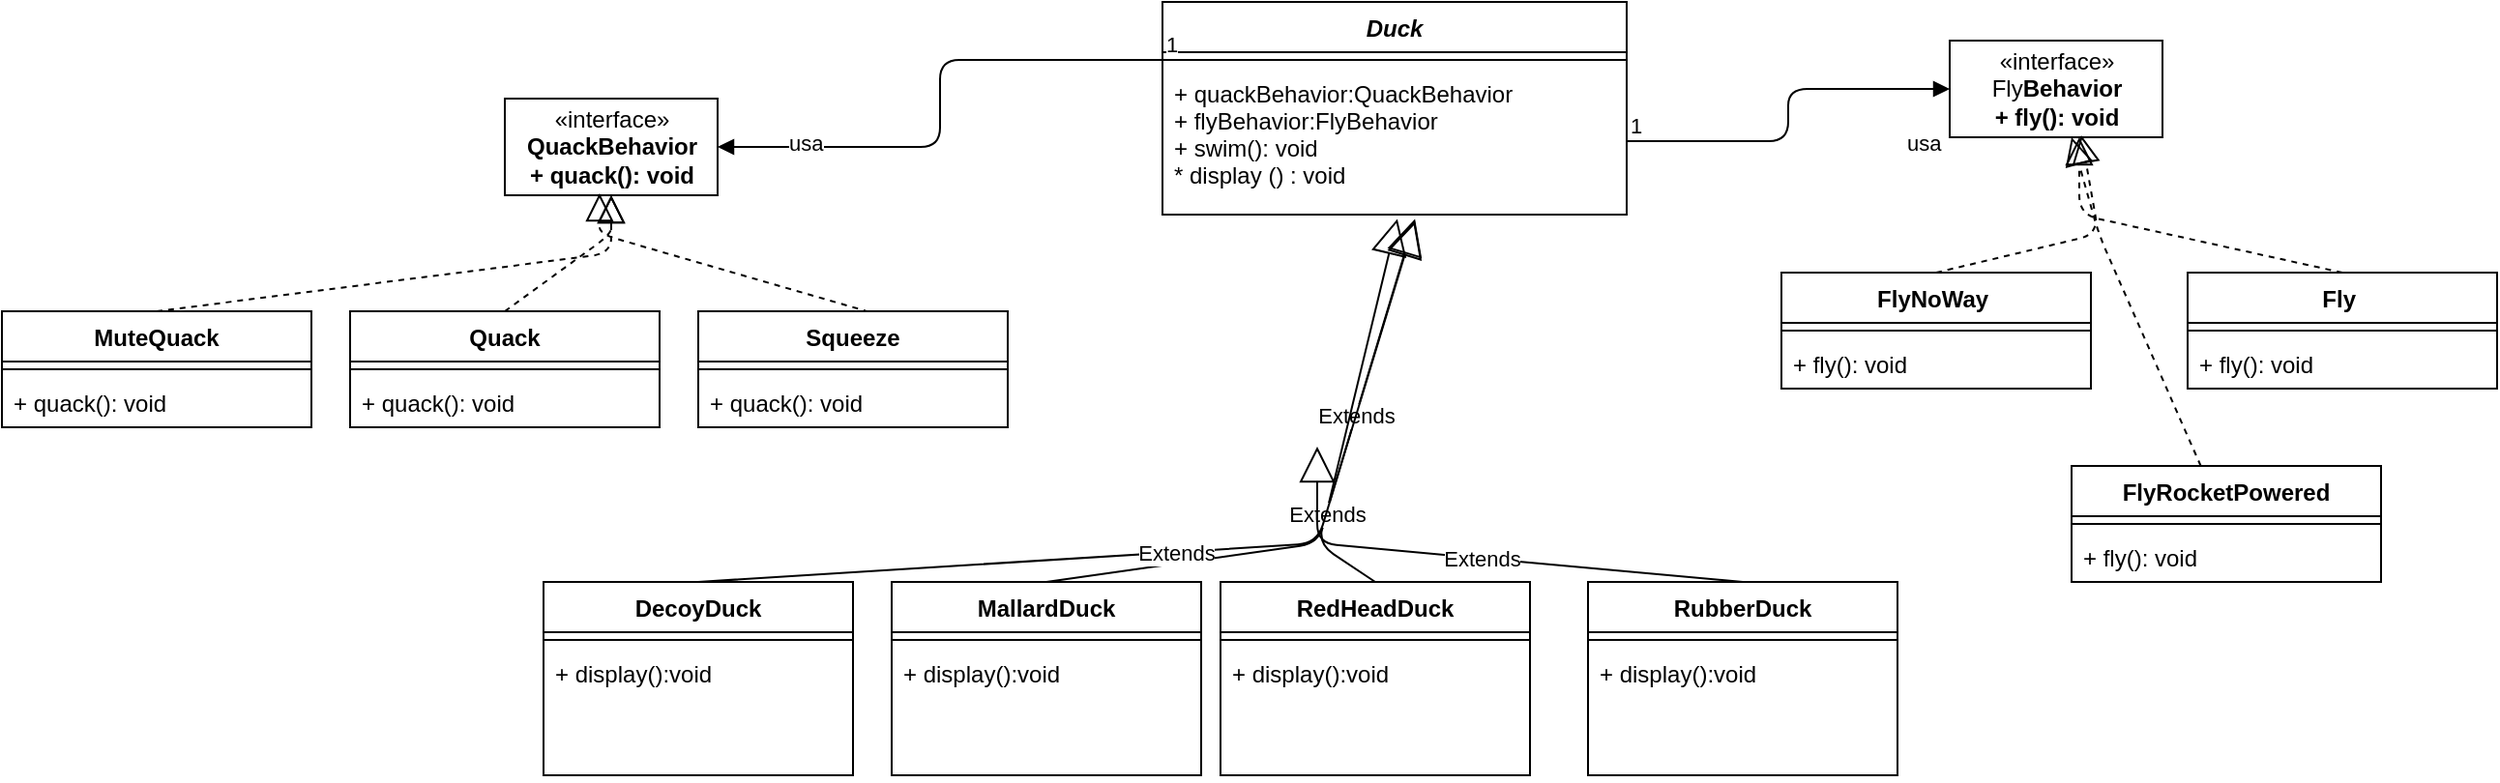 <mxfile version="14.5.7" type="github">
  <diagram id="5-xkITpOGKrupd-EuaRh" name="Page-1">
    <mxGraphModel dx="2500" dy="934" grid="1" gridSize="10" guides="1" tooltips="1" connect="1" arrows="1" fold="1" page="1" pageScale="1" pageWidth="827" pageHeight="1169" math="0" shadow="0">
      <root>
        <mxCell id="0" />
        <mxCell id="1" parent="0" />
        <mxCell id="qiTRn7ngpdfvdMaWO7n8-5" value="Duck" style="swimlane;fontStyle=3;align=center;verticalAlign=top;childLayout=stackLayout;horizontal=1;startSize=26;horizontalStack=0;resizeParent=1;resizeParentMax=0;resizeLast=0;collapsible=1;marginBottom=0;" vertex="1" parent="1">
          <mxGeometry x="310" y="120" width="240" height="110" as="geometry" />
        </mxCell>
        <mxCell id="qiTRn7ngpdfvdMaWO7n8-7" value="" style="line;strokeWidth=1;fillColor=none;align=left;verticalAlign=middle;spacingTop=-1;spacingLeft=3;spacingRight=3;rotatable=0;labelPosition=right;points=[];portConstraint=eastwest;" vertex="1" parent="qiTRn7ngpdfvdMaWO7n8-5">
          <mxGeometry y="26" width="240" height="8" as="geometry" />
        </mxCell>
        <mxCell id="qiTRn7ngpdfvdMaWO7n8-8" value="+ quackBehavior:QuackBehavior&#xa;+ flyBehavior:FlyBehavior&#xa;+ swim(): void&#xa;* display () : void" style="text;strokeColor=none;fillColor=none;align=left;verticalAlign=top;spacingLeft=4;spacingRight=4;overflow=hidden;rotatable=0;points=[[0,0.5],[1,0.5]];portConstraint=eastwest;fontStyle=0" vertex="1" parent="qiTRn7ngpdfvdMaWO7n8-5">
          <mxGeometry y="34" width="240" height="76" as="geometry" />
        </mxCell>
        <mxCell id="qiTRn7ngpdfvdMaWO7n8-9" value="MallardDuck" style="swimlane;fontStyle=1;align=center;verticalAlign=top;childLayout=stackLayout;horizontal=1;startSize=26;horizontalStack=0;resizeParent=1;resizeParentMax=0;resizeLast=0;collapsible=1;marginBottom=0;" vertex="1" parent="1">
          <mxGeometry x="170" y="420" width="160" height="100" as="geometry" />
        </mxCell>
        <mxCell id="qiTRn7ngpdfvdMaWO7n8-10" value="" style="line;strokeWidth=1;fillColor=none;align=left;verticalAlign=middle;spacingTop=-1;spacingLeft=3;spacingRight=3;rotatable=0;labelPosition=right;points=[];portConstraint=eastwest;" vertex="1" parent="qiTRn7ngpdfvdMaWO7n8-9">
          <mxGeometry y="26" width="160" height="8" as="geometry" />
        </mxCell>
        <mxCell id="qiTRn7ngpdfvdMaWO7n8-11" value="+ display():void&#xa;" style="text;strokeColor=none;fillColor=none;align=left;verticalAlign=top;spacingLeft=4;spacingRight=4;overflow=hidden;rotatable=0;points=[[0,0.5],[1,0.5]];portConstraint=eastwest;fontStyle=0" vertex="1" parent="qiTRn7ngpdfvdMaWO7n8-9">
          <mxGeometry y="34" width="160" height="66" as="geometry" />
        </mxCell>
        <mxCell id="qiTRn7ngpdfvdMaWO7n8-12" value="RedHeadDuck" style="swimlane;fontStyle=1;align=center;verticalAlign=top;childLayout=stackLayout;horizontal=1;startSize=26;horizontalStack=0;resizeParent=1;resizeParentMax=0;resizeLast=0;collapsible=1;marginBottom=0;" vertex="1" parent="1">
          <mxGeometry x="340" y="420" width="160" height="100" as="geometry" />
        </mxCell>
        <mxCell id="qiTRn7ngpdfvdMaWO7n8-13" value="" style="line;strokeWidth=1;fillColor=none;align=left;verticalAlign=middle;spacingTop=-1;spacingLeft=3;spacingRight=3;rotatable=0;labelPosition=right;points=[];portConstraint=eastwest;" vertex="1" parent="qiTRn7ngpdfvdMaWO7n8-12">
          <mxGeometry y="26" width="160" height="8" as="geometry" />
        </mxCell>
        <mxCell id="qiTRn7ngpdfvdMaWO7n8-14" value="+ display():void&#xa;" style="text;strokeColor=none;fillColor=none;align=left;verticalAlign=top;spacingLeft=4;spacingRight=4;overflow=hidden;rotatable=0;points=[[0,0.5],[1,0.5]];portConstraint=eastwest;fontStyle=0" vertex="1" parent="qiTRn7ngpdfvdMaWO7n8-12">
          <mxGeometry y="34" width="160" height="66" as="geometry" />
        </mxCell>
        <mxCell id="qiTRn7ngpdfvdMaWO7n8-15" value="Extends" style="endArrow=block;endSize=16;endFill=0;html=1;entryX=0.544;entryY=1.03;entryDx=0;entryDy=0;entryPerimeter=0;exitX=0.5;exitY=0;exitDx=0;exitDy=0;" edge="1" parent="1" source="qiTRn7ngpdfvdMaWO7n8-12" target="qiTRn7ngpdfvdMaWO7n8-8">
          <mxGeometry width="160" relative="1" as="geometry">
            <mxPoint x="330" y="410" as="sourcePoint" />
            <mxPoint x="490" y="410" as="targetPoint" />
            <Array as="points">
              <mxPoint x="390" y="400" />
            </Array>
          </mxGeometry>
        </mxCell>
        <mxCell id="qiTRn7ngpdfvdMaWO7n8-16" value="Extends" style="endArrow=block;endSize=16;endFill=0;html=1;entryX=0.506;entryY=1.03;entryDx=0;entryDy=0;entryPerimeter=0;exitX=0.5;exitY=0;exitDx=0;exitDy=0;" edge="1" parent="1" source="qiTRn7ngpdfvdMaWO7n8-9" target="qiTRn7ngpdfvdMaWO7n8-8">
          <mxGeometry width="160" relative="1" as="geometry">
            <mxPoint x="430" y="430" as="sourcePoint" />
            <mxPoint x="407.04" y="361.98" as="targetPoint" />
            <Array as="points">
              <mxPoint x="391" y="400" />
            </Array>
          </mxGeometry>
        </mxCell>
        <mxCell id="qiTRn7ngpdfvdMaWO7n8-17" value="RubberDuck" style="swimlane;fontStyle=1;align=center;verticalAlign=top;childLayout=stackLayout;horizontal=1;startSize=26;horizontalStack=0;resizeParent=1;resizeParentMax=0;resizeLast=0;collapsible=1;marginBottom=0;" vertex="1" parent="1">
          <mxGeometry x="530" y="420" width="160" height="100" as="geometry" />
        </mxCell>
        <mxCell id="qiTRn7ngpdfvdMaWO7n8-18" value="" style="line;strokeWidth=1;fillColor=none;align=left;verticalAlign=middle;spacingTop=-1;spacingLeft=3;spacingRight=3;rotatable=0;labelPosition=right;points=[];portConstraint=eastwest;" vertex="1" parent="qiTRn7ngpdfvdMaWO7n8-17">
          <mxGeometry y="26" width="160" height="8" as="geometry" />
        </mxCell>
        <mxCell id="qiTRn7ngpdfvdMaWO7n8-19" value="+ display():void&#xa;" style="text;strokeColor=none;fillColor=none;align=left;verticalAlign=top;spacingLeft=4;spacingRight=4;overflow=hidden;rotatable=0;points=[[0,0.5],[1,0.5]];portConstraint=eastwest;fontStyle=0" vertex="1" parent="qiTRn7ngpdfvdMaWO7n8-17">
          <mxGeometry y="34" width="160" height="66" as="geometry" />
        </mxCell>
        <mxCell id="qiTRn7ngpdfvdMaWO7n8-20" value="Extends" style="endArrow=block;endSize=16;endFill=0;html=1;exitX=0.5;exitY=0;exitDx=0;exitDy=0;" edge="1" parent="1" source="qiTRn7ngpdfvdMaWO7n8-17">
          <mxGeometry width="160" relative="1" as="geometry">
            <mxPoint x="430" y="430" as="sourcePoint" />
            <mxPoint x="390" y="350" as="targetPoint" />
            <Array as="points">
              <mxPoint x="390" y="400" />
            </Array>
          </mxGeometry>
        </mxCell>
        <mxCell id="qiTRn7ngpdfvdMaWO7n8-21" value="DecoyDuck" style="swimlane;fontStyle=1;align=center;verticalAlign=top;childLayout=stackLayout;horizontal=1;startSize=26;horizontalStack=0;resizeParent=1;resizeParentMax=0;resizeLast=0;collapsible=1;marginBottom=0;" vertex="1" parent="1">
          <mxGeometry x="-10" y="420" width="160" height="100" as="geometry" />
        </mxCell>
        <mxCell id="qiTRn7ngpdfvdMaWO7n8-22" value="" style="line;strokeWidth=1;fillColor=none;align=left;verticalAlign=middle;spacingTop=-1;spacingLeft=3;spacingRight=3;rotatable=0;labelPosition=right;points=[];portConstraint=eastwest;" vertex="1" parent="qiTRn7ngpdfvdMaWO7n8-21">
          <mxGeometry y="26" width="160" height="8" as="geometry" />
        </mxCell>
        <mxCell id="qiTRn7ngpdfvdMaWO7n8-23" value="+ display():void&#xa;" style="text;strokeColor=none;fillColor=none;align=left;verticalAlign=top;spacingLeft=4;spacingRight=4;overflow=hidden;rotatable=0;points=[[0,0.5],[1,0.5]];portConstraint=eastwest;fontStyle=0" vertex="1" parent="qiTRn7ngpdfvdMaWO7n8-21">
          <mxGeometry y="34" width="160" height="66" as="geometry" />
        </mxCell>
        <mxCell id="qiTRn7ngpdfvdMaWO7n8-24" value="Extends" style="endArrow=block;endSize=16;endFill=0;html=1;entryX=0.544;entryY=1.045;entryDx=0;entryDy=0;entryPerimeter=0;exitX=0.5;exitY=0;exitDx=0;exitDy=0;" edge="1" parent="1" source="qiTRn7ngpdfvdMaWO7n8-21" target="qiTRn7ngpdfvdMaWO7n8-8">
          <mxGeometry width="160" relative="1" as="geometry">
            <mxPoint x="70" y="408.02" as="sourcePoint" />
            <mxPoint x="210.96" y="340" as="targetPoint" />
            <Array as="points">
              <mxPoint x="390" y="400" />
            </Array>
          </mxGeometry>
        </mxCell>
        <mxCell id="qiTRn7ngpdfvdMaWO7n8-25" value="«interface»&lt;br&gt;&lt;b&gt;QuackBehavior&lt;br&gt;+ quack(): void&lt;br&gt;&lt;/b&gt;" style="html=1;" vertex="1" parent="1">
          <mxGeometry x="-30" y="170" width="110" height="50" as="geometry" />
        </mxCell>
        <mxCell id="qiTRn7ngpdfvdMaWO7n8-26" value="«interface»&lt;br&gt;Fly&lt;b&gt;Behavior&lt;br&gt;+ fly(): void&lt;br&gt;&lt;/b&gt;" style="html=1;" vertex="1" parent="1">
          <mxGeometry x="717" y="140" width="110" height="50" as="geometry" />
        </mxCell>
        <mxCell id="qiTRn7ngpdfvdMaWO7n8-40" value="" style="endArrow=block;dashed=1;endFill=0;endSize=12;html=1;entryX=0.5;entryY=1;entryDx=0;entryDy=0;movable=0;resizable=0;rotatable=0;deletable=0;editable=0;connectable=0;exitX=0.5;exitY=0;exitDx=0;exitDy=0;" edge="1" parent="1" source="qiTRn7ngpdfvdMaWO7n8-76" target="qiTRn7ngpdfvdMaWO7n8-25">
          <mxGeometry width="160" relative="1" as="geometry">
            <mxPoint x="690" y="300" as="sourcePoint" />
            <mxPoint x="386.99" y="91" as="targetPoint" />
            <Array as="points">
              <mxPoint x="25" y="250" />
            </Array>
          </mxGeometry>
        </mxCell>
        <mxCell id="qiTRn7ngpdfvdMaWO7n8-41" value="" style="endArrow=block;dashed=1;endFill=0;endSize=12;html=1;entryX=0.445;entryY=0.98;entryDx=0;entryDy=0;entryPerimeter=0;movable=0;resizable=0;rotatable=0;deletable=0;editable=0;connectable=0;exitX=0.588;exitY=0.033;exitDx=0;exitDy=0;exitPerimeter=0;" edge="1" parent="1" source="qiTRn7ngpdfvdMaWO7n8-72" target="qiTRn7ngpdfvdMaWO7n8-25">
          <mxGeometry width="160" relative="1" as="geometry">
            <mxPoint x="780" y="170" as="sourcePoint" />
            <mxPoint x="397" y="90" as="targetPoint" />
            <Array as="points">
              <mxPoint x="19" y="240" />
            </Array>
          </mxGeometry>
        </mxCell>
        <mxCell id="qiTRn7ngpdfvdMaWO7n8-67" value="Quack" style="swimlane;fontStyle=1;align=center;verticalAlign=top;childLayout=stackLayout;horizontal=1;startSize=26;horizontalStack=0;resizeParent=1;resizeParentMax=0;resizeLast=0;collapsible=1;marginBottom=0;" vertex="1" parent="1">
          <mxGeometry x="-110" y="280" width="160" height="60" as="geometry" />
        </mxCell>
        <mxCell id="qiTRn7ngpdfvdMaWO7n8-69" value="" style="line;strokeWidth=1;fillColor=none;align=left;verticalAlign=middle;spacingTop=-1;spacingLeft=3;spacingRight=3;rotatable=0;labelPosition=right;points=[];portConstraint=eastwest;" vertex="1" parent="qiTRn7ngpdfvdMaWO7n8-67">
          <mxGeometry y="26" width="160" height="8" as="geometry" />
        </mxCell>
        <mxCell id="qiTRn7ngpdfvdMaWO7n8-70" value="+ quack(): void" style="text;strokeColor=none;fillColor=none;align=left;verticalAlign=top;spacingLeft=4;spacingRight=4;overflow=hidden;rotatable=0;points=[[0,0.5],[1,0.5]];portConstraint=eastwest;" vertex="1" parent="qiTRn7ngpdfvdMaWO7n8-67">
          <mxGeometry y="34" width="160" height="26" as="geometry" />
        </mxCell>
        <mxCell id="qiTRn7ngpdfvdMaWO7n8-71" value="" style="endArrow=block;dashed=1;endFill=0;endSize=12;html=1;entryX=0.5;entryY=1;entryDx=0;entryDy=0;exitX=0.5;exitY=0;exitDx=0;exitDy=0;" edge="1" parent="1" source="qiTRn7ngpdfvdMaWO7n8-67" target="qiTRn7ngpdfvdMaWO7n8-25">
          <mxGeometry width="160" relative="1" as="geometry">
            <mxPoint x="330" y="400" as="sourcePoint" />
            <mxPoint x="490" y="400" as="targetPoint" />
            <Array as="points">
              <mxPoint x="25" y="240" />
            </Array>
          </mxGeometry>
        </mxCell>
        <mxCell id="qiTRn7ngpdfvdMaWO7n8-72" value="Squeeze" style="swimlane;fontStyle=1;align=center;verticalAlign=top;childLayout=stackLayout;horizontal=1;startSize=26;horizontalStack=0;resizeParent=1;resizeParentMax=0;resizeLast=0;collapsible=1;marginBottom=0;" vertex="1" parent="1">
          <mxGeometry x="70" y="280" width="160" height="60" as="geometry" />
        </mxCell>
        <mxCell id="qiTRn7ngpdfvdMaWO7n8-74" value="" style="line;strokeWidth=1;fillColor=none;align=left;verticalAlign=middle;spacingTop=-1;spacingLeft=3;spacingRight=3;rotatable=0;labelPosition=right;points=[];portConstraint=eastwest;" vertex="1" parent="qiTRn7ngpdfvdMaWO7n8-72">
          <mxGeometry y="26" width="160" height="8" as="geometry" />
        </mxCell>
        <mxCell id="qiTRn7ngpdfvdMaWO7n8-75" value="+ quack(): void" style="text;strokeColor=none;fillColor=none;align=left;verticalAlign=top;spacingLeft=4;spacingRight=4;overflow=hidden;rotatable=0;points=[[0,0.5],[1,0.5]];portConstraint=eastwest;" vertex="1" parent="qiTRn7ngpdfvdMaWO7n8-72">
          <mxGeometry y="34" width="160" height="26" as="geometry" />
        </mxCell>
        <mxCell id="qiTRn7ngpdfvdMaWO7n8-76" value="MuteQuack" style="swimlane;fontStyle=1;align=center;verticalAlign=top;childLayout=stackLayout;horizontal=1;startSize=26;horizontalStack=0;resizeParent=1;resizeParentMax=0;resizeLast=0;collapsible=1;marginBottom=0;" vertex="1" parent="1">
          <mxGeometry x="-290" y="280" width="160" height="60" as="geometry" />
        </mxCell>
        <mxCell id="qiTRn7ngpdfvdMaWO7n8-77" value="" style="line;strokeWidth=1;fillColor=none;align=left;verticalAlign=middle;spacingTop=-1;spacingLeft=3;spacingRight=3;rotatable=0;labelPosition=right;points=[];portConstraint=eastwest;" vertex="1" parent="qiTRn7ngpdfvdMaWO7n8-76">
          <mxGeometry y="26" width="160" height="8" as="geometry" />
        </mxCell>
        <mxCell id="qiTRn7ngpdfvdMaWO7n8-78" value="+ quack(): void" style="text;strokeColor=none;fillColor=none;align=left;verticalAlign=top;spacingLeft=4;spacingRight=4;overflow=hidden;rotatable=0;points=[[0,0.5],[1,0.5]];portConstraint=eastwest;" vertex="1" parent="qiTRn7ngpdfvdMaWO7n8-76">
          <mxGeometry y="34" width="160" height="26" as="geometry" />
        </mxCell>
        <mxCell id="qiTRn7ngpdfvdMaWO7n8-79" value="usa" style="endArrow=block;endFill=1;html=1;edgeStyle=orthogonalEdgeStyle;align=left;verticalAlign=top;entryX=1;entryY=0.5;entryDx=0;entryDy=0;" edge="1" parent="1" source="qiTRn7ngpdfvdMaWO7n8-7" target="qiTRn7ngpdfvdMaWO7n8-25">
          <mxGeometry x="0.745" y="-15" relative="1" as="geometry">
            <mxPoint x="330" y="400" as="sourcePoint" />
            <mxPoint x="490" y="400" as="targetPoint" />
            <mxPoint as="offset" />
          </mxGeometry>
        </mxCell>
        <mxCell id="qiTRn7ngpdfvdMaWO7n8-80" value="1" style="edgeLabel;resizable=0;html=1;align=left;verticalAlign=bottom;" connectable="0" vertex="1" parent="qiTRn7ngpdfvdMaWO7n8-79">
          <mxGeometry x="-1" relative="1" as="geometry" />
        </mxCell>
        <mxCell id="qiTRn7ngpdfvdMaWO7n8-82" value="usa" style="endArrow=block;endFill=1;html=1;edgeStyle=orthogonalEdgeStyle;align=left;verticalAlign=top;exitX=1;exitY=0.5;exitDx=0;exitDy=0;" edge="1" parent="1" source="qiTRn7ngpdfvdMaWO7n8-8" target="qiTRn7ngpdfvdMaWO7n8-26">
          <mxGeometry x="0.745" y="-15" relative="1" as="geometry">
            <mxPoint x="320" y="160" as="sourcePoint" />
            <mxPoint x="90" y="205" as="targetPoint" />
            <mxPoint as="offset" />
          </mxGeometry>
        </mxCell>
        <mxCell id="qiTRn7ngpdfvdMaWO7n8-83" value="1" style="edgeLabel;resizable=0;html=1;align=left;verticalAlign=bottom;" connectable="0" vertex="1" parent="qiTRn7ngpdfvdMaWO7n8-82">
          <mxGeometry x="-1" relative="1" as="geometry" />
        </mxCell>
        <mxCell id="qiTRn7ngpdfvdMaWO7n8-84" value="Fly " style="swimlane;fontStyle=1;align=center;verticalAlign=top;childLayout=stackLayout;horizontal=1;startSize=26;horizontalStack=0;resizeParent=1;resizeParentMax=0;resizeLast=0;collapsible=1;marginBottom=0;" vertex="1" parent="1">
          <mxGeometry x="840" y="260" width="160" height="60" as="geometry" />
        </mxCell>
        <mxCell id="qiTRn7ngpdfvdMaWO7n8-85" value="" style="line;strokeWidth=1;fillColor=none;align=left;verticalAlign=middle;spacingTop=-1;spacingLeft=3;spacingRight=3;rotatable=0;labelPosition=right;points=[];portConstraint=eastwest;" vertex="1" parent="qiTRn7ngpdfvdMaWO7n8-84">
          <mxGeometry y="26" width="160" height="8" as="geometry" />
        </mxCell>
        <mxCell id="qiTRn7ngpdfvdMaWO7n8-86" value="+ fly(): void" style="text;strokeColor=none;fillColor=none;align=left;verticalAlign=top;spacingLeft=4;spacingRight=4;overflow=hidden;rotatable=0;points=[[0,0.5],[1,0.5]];portConstraint=eastwest;" vertex="1" parent="qiTRn7ngpdfvdMaWO7n8-84">
          <mxGeometry y="34" width="160" height="26" as="geometry" />
        </mxCell>
        <mxCell id="qiTRn7ngpdfvdMaWO7n8-87" value="FlyNoWay " style="swimlane;fontStyle=1;align=center;verticalAlign=top;childLayout=stackLayout;horizontal=1;startSize=26;horizontalStack=0;resizeParent=1;resizeParentMax=0;resizeLast=0;collapsible=1;marginBottom=0;" vertex="1" parent="1">
          <mxGeometry x="630" y="260" width="160" height="60" as="geometry" />
        </mxCell>
        <mxCell id="qiTRn7ngpdfvdMaWO7n8-88" value="" style="line;strokeWidth=1;fillColor=none;align=left;verticalAlign=middle;spacingTop=-1;spacingLeft=3;spacingRight=3;rotatable=0;labelPosition=right;points=[];portConstraint=eastwest;" vertex="1" parent="qiTRn7ngpdfvdMaWO7n8-87">
          <mxGeometry y="26" width="160" height="8" as="geometry" />
        </mxCell>
        <mxCell id="qiTRn7ngpdfvdMaWO7n8-89" value="+ fly(): void" style="text;strokeColor=none;fillColor=none;align=left;verticalAlign=top;spacingLeft=4;spacingRight=4;overflow=hidden;rotatable=0;points=[[0,0.5],[1,0.5]];portConstraint=eastwest;" vertex="1" parent="qiTRn7ngpdfvdMaWO7n8-87">
          <mxGeometry y="34" width="160" height="26" as="geometry" />
        </mxCell>
        <mxCell id="qiTRn7ngpdfvdMaWO7n8-90" value="" style="endArrow=block;dashed=1;endFill=0;endSize=12;html=1;entryX=0.609;entryY=1;entryDx=0;entryDy=0;entryPerimeter=0;movable=0;resizable=0;rotatable=0;deletable=0;editable=0;connectable=0;exitX=0.5;exitY=0;exitDx=0;exitDy=0;" edge="1" parent="1" source="qiTRn7ngpdfvdMaWO7n8-84" target="qiTRn7ngpdfvdMaWO7n8-26">
          <mxGeometry width="160" relative="1" as="geometry">
            <mxPoint x="174.08" y="291.98" as="sourcePoint" />
            <mxPoint x="28.95" y="229" as="targetPoint" />
            <Array as="points">
              <mxPoint x="784" y="230" />
            </Array>
          </mxGeometry>
        </mxCell>
        <mxCell id="qiTRn7ngpdfvdMaWO7n8-91" value="" style="endArrow=block;dashed=1;endFill=0;endSize=12;html=1;entryX=0.618;entryY=0.98;entryDx=0;entryDy=0;entryPerimeter=0;movable=0;resizable=0;rotatable=0;deletable=0;editable=0;connectable=0;exitX=0.5;exitY=0;exitDx=0;exitDy=0;" edge="1" parent="1" source="qiTRn7ngpdfvdMaWO7n8-87" target="qiTRn7ngpdfvdMaWO7n8-26">
          <mxGeometry width="160" relative="1" as="geometry">
            <mxPoint x="930" y="270" as="sourcePoint" />
            <mxPoint x="793.99" y="200" as="targetPoint" />
            <Array as="points">
              <mxPoint x="794" y="240" />
            </Array>
          </mxGeometry>
        </mxCell>
        <mxCell id="qiTRn7ngpdfvdMaWO7n8-111" value="FlyRocketPowered" style="swimlane;fontStyle=1;align=center;verticalAlign=top;childLayout=stackLayout;horizontal=1;startSize=26;horizontalStack=0;resizeParent=1;resizeParentMax=0;resizeLast=0;collapsible=1;marginBottom=0;" vertex="1" parent="1">
          <mxGeometry x="780" y="360" width="160" height="60" as="geometry" />
        </mxCell>
        <mxCell id="qiTRn7ngpdfvdMaWO7n8-112" value="" style="line;strokeWidth=1;fillColor=none;align=left;verticalAlign=middle;spacingTop=-1;spacingLeft=3;spacingRight=3;rotatable=0;labelPosition=right;points=[];portConstraint=eastwest;" vertex="1" parent="qiTRn7ngpdfvdMaWO7n8-111">
          <mxGeometry y="26" width="160" height="8" as="geometry" />
        </mxCell>
        <mxCell id="qiTRn7ngpdfvdMaWO7n8-113" value="+ fly(): void" style="text;strokeColor=none;fillColor=none;align=left;verticalAlign=top;spacingLeft=4;spacingRight=4;overflow=hidden;rotatable=0;points=[[0,0.5],[1,0.5]];portConstraint=eastwest;" vertex="1" parent="qiTRn7ngpdfvdMaWO7n8-111">
          <mxGeometry y="34" width="160" height="26" as="geometry" />
        </mxCell>
        <mxCell id="qiTRn7ngpdfvdMaWO7n8-114" value="" style="endArrow=block;dashed=1;endFill=0;endSize=12;html=1;movable=0;resizable=0;rotatable=0;deletable=0;editable=0;connectable=0;" edge="1" parent="1" source="qiTRn7ngpdfvdMaWO7n8-111">
          <mxGeometry width="160" relative="1" as="geometry">
            <mxPoint x="930" y="270" as="sourcePoint" />
            <mxPoint x="780" y="190" as="targetPoint" />
            <Array as="points">
              <mxPoint x="794" y="240" />
            </Array>
          </mxGeometry>
        </mxCell>
      </root>
    </mxGraphModel>
  </diagram>
</mxfile>
